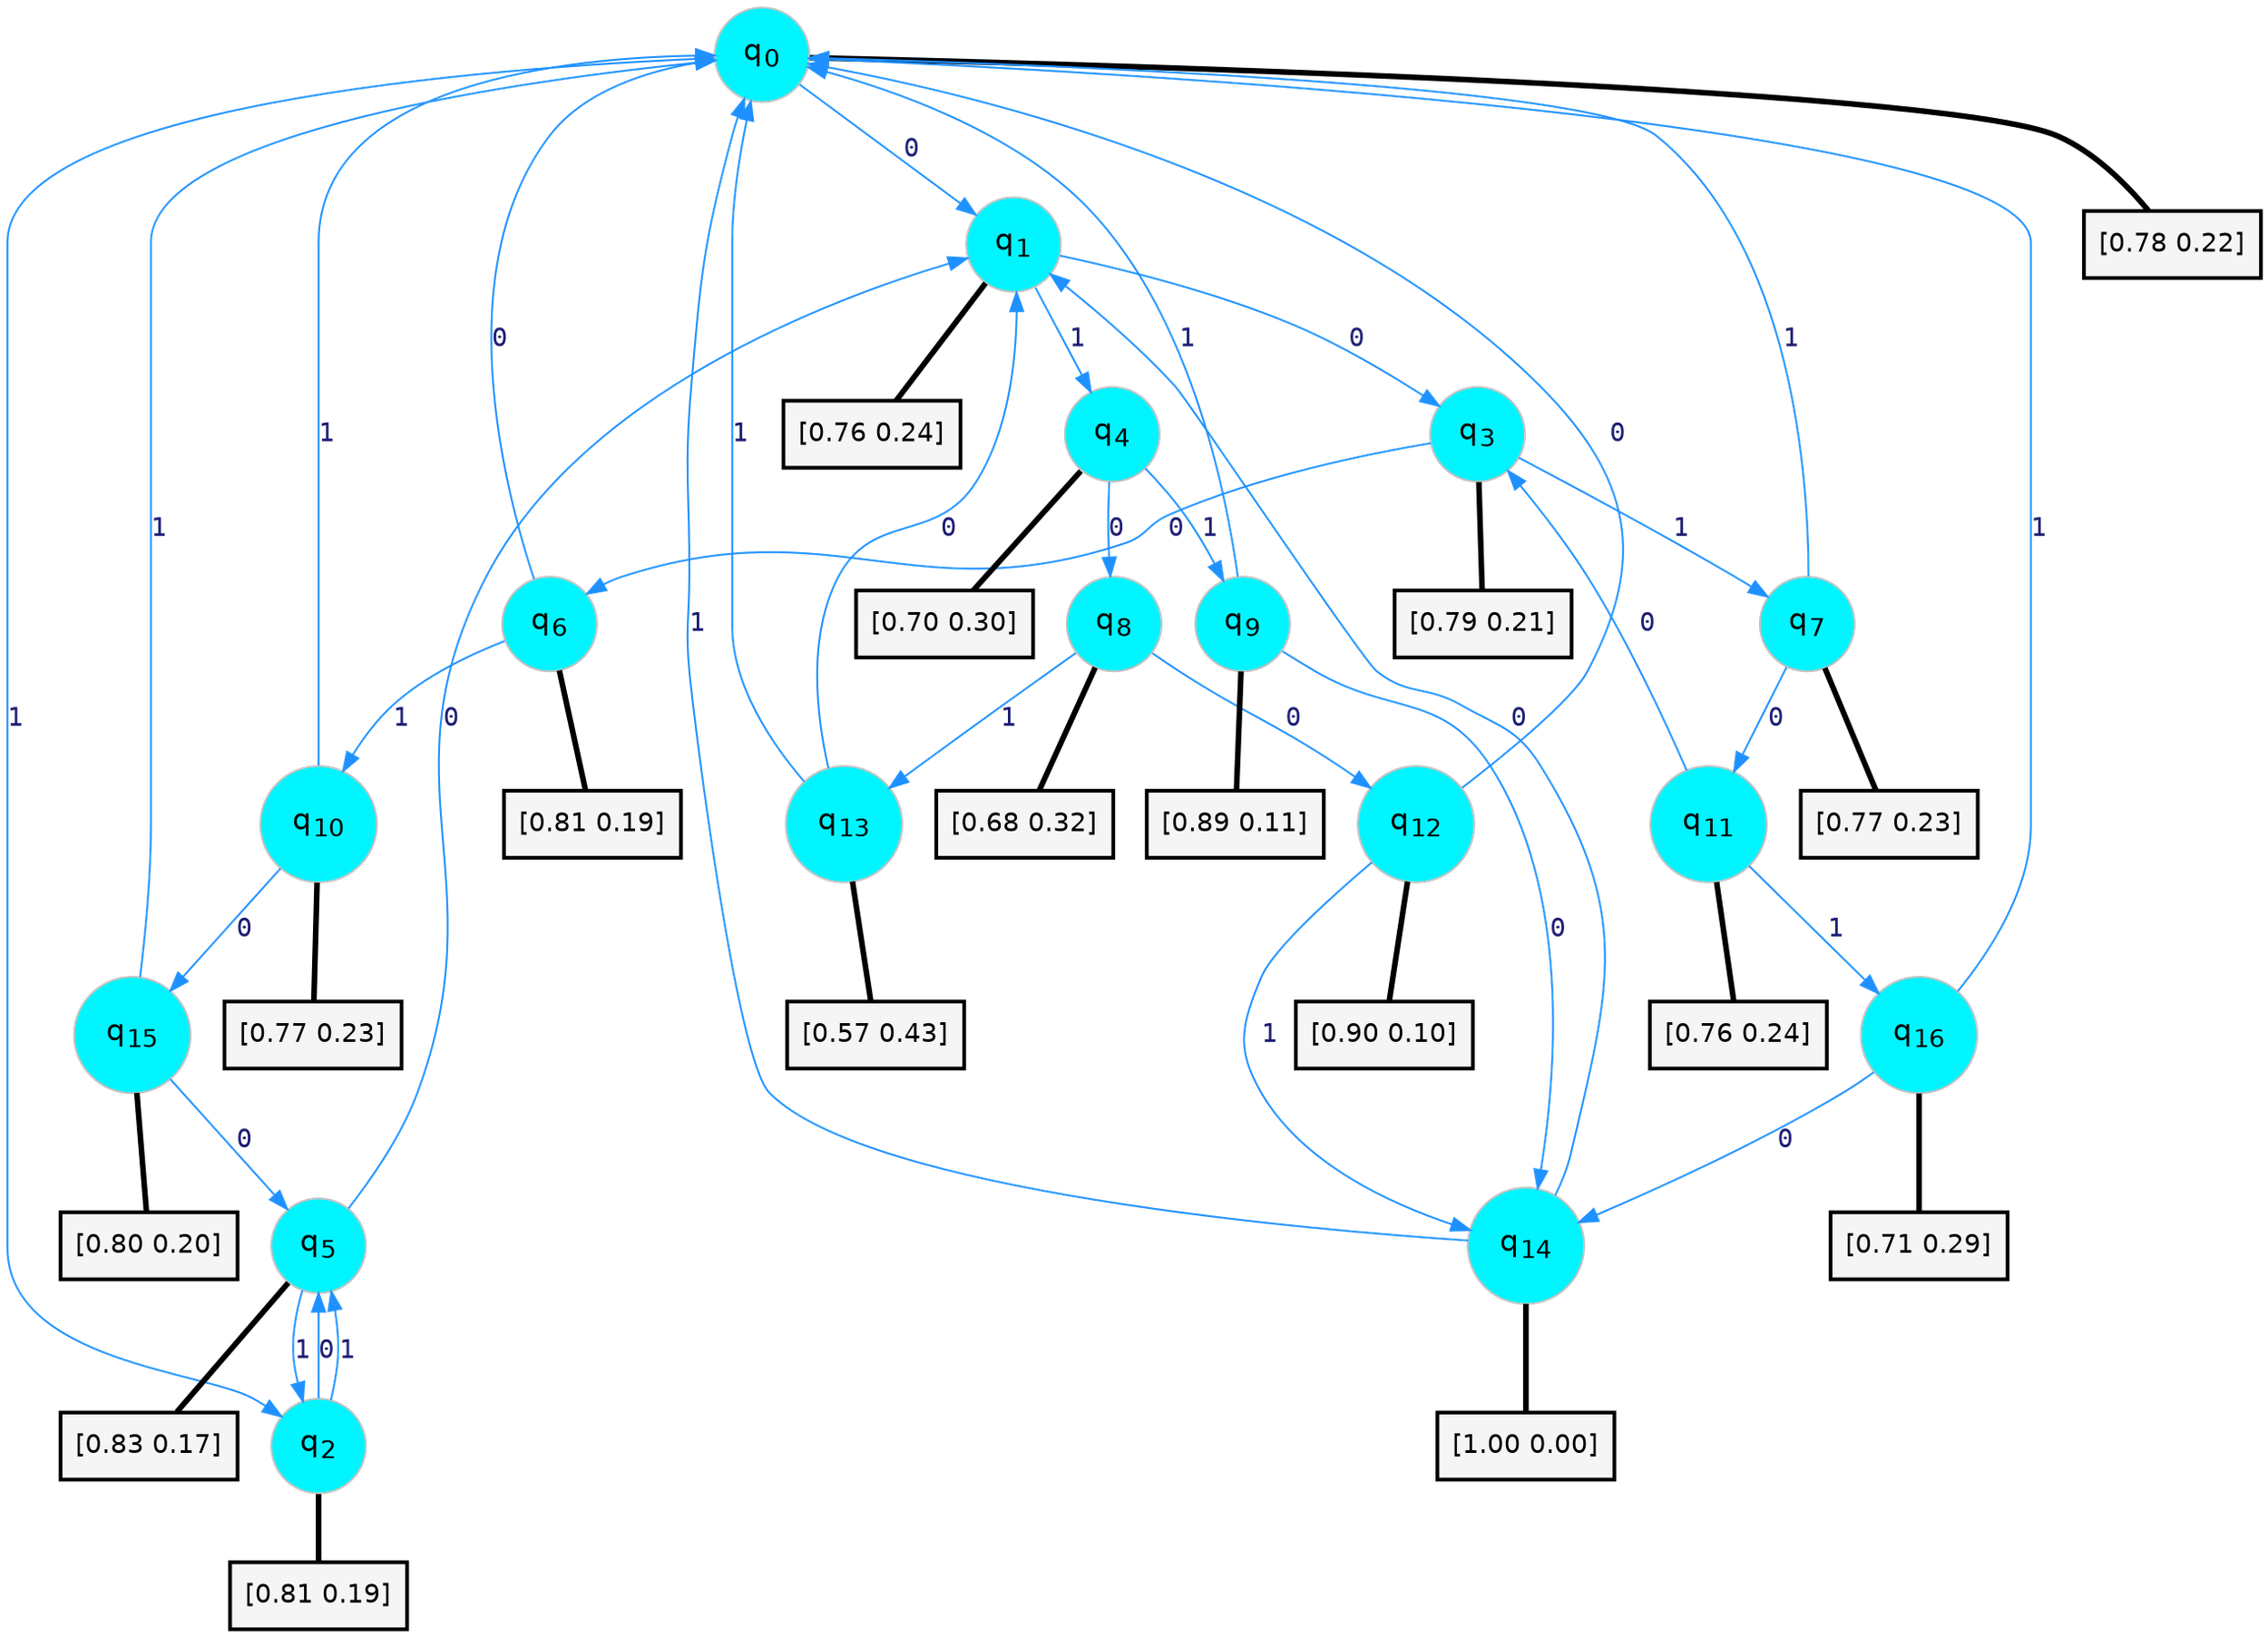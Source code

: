 digraph G {
graph [
bgcolor=transparent, dpi=300, rankdir=TD, size="40,25"];
node [
color=gray, fillcolor=turquoise1, fontcolor=black, fontname=Helvetica, fontsize=16, fontweight=bold, shape=circle, style=filled];
edge [
arrowsize=1, color=dodgerblue1, fontcolor=midnightblue, fontname=courier, fontweight=bold, penwidth=1, style=solid, weight=20];
0[label=<q<SUB>0</SUB>>];
1[label=<q<SUB>1</SUB>>];
2[label=<q<SUB>2</SUB>>];
3[label=<q<SUB>3</SUB>>];
4[label=<q<SUB>4</SUB>>];
5[label=<q<SUB>5</SUB>>];
6[label=<q<SUB>6</SUB>>];
7[label=<q<SUB>7</SUB>>];
8[label=<q<SUB>8</SUB>>];
9[label=<q<SUB>9</SUB>>];
10[label=<q<SUB>10</SUB>>];
11[label=<q<SUB>11</SUB>>];
12[label=<q<SUB>12</SUB>>];
13[label=<q<SUB>13</SUB>>];
14[label=<q<SUB>14</SUB>>];
15[label=<q<SUB>15</SUB>>];
16[label=<q<SUB>16</SUB>>];
17[label="[0.78 0.22]", shape=box,fontcolor=black, fontname=Helvetica, fontsize=14, penwidth=2, fillcolor=whitesmoke,color=black];
18[label="[0.76 0.24]", shape=box,fontcolor=black, fontname=Helvetica, fontsize=14, penwidth=2, fillcolor=whitesmoke,color=black];
19[label="[0.81 0.19]", shape=box,fontcolor=black, fontname=Helvetica, fontsize=14, penwidth=2, fillcolor=whitesmoke,color=black];
20[label="[0.79 0.21]", shape=box,fontcolor=black, fontname=Helvetica, fontsize=14, penwidth=2, fillcolor=whitesmoke,color=black];
21[label="[0.70 0.30]", shape=box,fontcolor=black, fontname=Helvetica, fontsize=14, penwidth=2, fillcolor=whitesmoke,color=black];
22[label="[0.83 0.17]", shape=box,fontcolor=black, fontname=Helvetica, fontsize=14, penwidth=2, fillcolor=whitesmoke,color=black];
23[label="[0.81 0.19]", shape=box,fontcolor=black, fontname=Helvetica, fontsize=14, penwidth=2, fillcolor=whitesmoke,color=black];
24[label="[0.77 0.23]", shape=box,fontcolor=black, fontname=Helvetica, fontsize=14, penwidth=2, fillcolor=whitesmoke,color=black];
25[label="[0.68 0.32]", shape=box,fontcolor=black, fontname=Helvetica, fontsize=14, penwidth=2, fillcolor=whitesmoke,color=black];
26[label="[0.89 0.11]", shape=box,fontcolor=black, fontname=Helvetica, fontsize=14, penwidth=2, fillcolor=whitesmoke,color=black];
27[label="[0.77 0.23]", shape=box,fontcolor=black, fontname=Helvetica, fontsize=14, penwidth=2, fillcolor=whitesmoke,color=black];
28[label="[0.76 0.24]", shape=box,fontcolor=black, fontname=Helvetica, fontsize=14, penwidth=2, fillcolor=whitesmoke,color=black];
29[label="[0.90 0.10]", shape=box,fontcolor=black, fontname=Helvetica, fontsize=14, penwidth=2, fillcolor=whitesmoke,color=black];
30[label="[0.57 0.43]", shape=box,fontcolor=black, fontname=Helvetica, fontsize=14, penwidth=2, fillcolor=whitesmoke,color=black];
31[label="[1.00 0.00]", shape=box,fontcolor=black, fontname=Helvetica, fontsize=14, penwidth=2, fillcolor=whitesmoke,color=black];
32[label="[0.80 0.20]", shape=box,fontcolor=black, fontname=Helvetica, fontsize=14, penwidth=2, fillcolor=whitesmoke,color=black];
33[label="[0.71 0.29]", shape=box,fontcolor=black, fontname=Helvetica, fontsize=14, penwidth=2, fillcolor=whitesmoke,color=black];
0->1 [label=0];
0->2 [label=1];
0->17 [arrowhead=none, penwidth=3,color=black];
1->3 [label=0];
1->4 [label=1];
1->18 [arrowhead=none, penwidth=3,color=black];
2->5 [label=0];
2->5 [label=1];
2->19 [arrowhead=none, penwidth=3,color=black];
3->6 [label=0];
3->7 [label=1];
3->20 [arrowhead=none, penwidth=3,color=black];
4->8 [label=0];
4->9 [label=1];
4->21 [arrowhead=none, penwidth=3,color=black];
5->1 [label=0];
5->2 [label=1];
5->22 [arrowhead=none, penwidth=3,color=black];
6->0 [label=0];
6->10 [label=1];
6->23 [arrowhead=none, penwidth=3,color=black];
7->11 [label=0];
7->0 [label=1];
7->24 [arrowhead=none, penwidth=3,color=black];
8->12 [label=0];
8->13 [label=1];
8->25 [arrowhead=none, penwidth=3,color=black];
9->14 [label=0];
9->0 [label=1];
9->26 [arrowhead=none, penwidth=3,color=black];
10->15 [label=0];
10->0 [label=1];
10->27 [arrowhead=none, penwidth=3,color=black];
11->3 [label=0];
11->16 [label=1];
11->28 [arrowhead=none, penwidth=3,color=black];
12->0 [label=0];
12->14 [label=1];
12->29 [arrowhead=none, penwidth=3,color=black];
13->1 [label=0];
13->0 [label=1];
13->30 [arrowhead=none, penwidth=3,color=black];
14->1 [label=0];
14->0 [label=1];
14->31 [arrowhead=none, penwidth=3,color=black];
15->5 [label=0];
15->0 [label=1];
15->32 [arrowhead=none, penwidth=3,color=black];
16->14 [label=0];
16->0 [label=1];
16->33 [arrowhead=none, penwidth=3,color=black];
}
